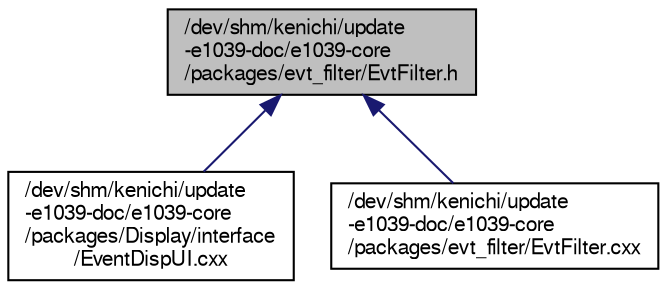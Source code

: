 digraph "/dev/shm/kenichi/update-e1039-doc/e1039-core/packages/evt_filter/EvtFilter.h"
{
  bgcolor="transparent";
  edge [fontname="FreeSans",fontsize="10",labelfontname="FreeSans",labelfontsize="10"];
  node [fontname="FreeSans",fontsize="10",shape=record];
  Node1 [label="/dev/shm/kenichi/update\l-e1039-doc/e1039-core\l/packages/evt_filter/EvtFilter.h",height=0.2,width=0.4,color="black", fillcolor="grey75", style="filled" fontcolor="black"];
  Node1 -> Node2 [dir="back",color="midnightblue",fontsize="10",style="solid",fontname="FreeSans"];
  Node2 [label="/dev/shm/kenichi/update\l-e1039-doc/e1039-core\l/packages/Display/interface\l/EventDispUI.cxx",height=0.2,width=0.4,color="black",URL="$d0/d79/EventDispUI_8cxx.html"];
  Node1 -> Node3 [dir="back",color="midnightblue",fontsize="10",style="solid",fontname="FreeSans"];
  Node3 [label="/dev/shm/kenichi/update\l-e1039-doc/e1039-core\l/packages/evt_filter/EvtFilter.cxx",height=0.2,width=0.4,color="black",URL="$d2/dce/EvtFilter_8cxx.html"];
}
